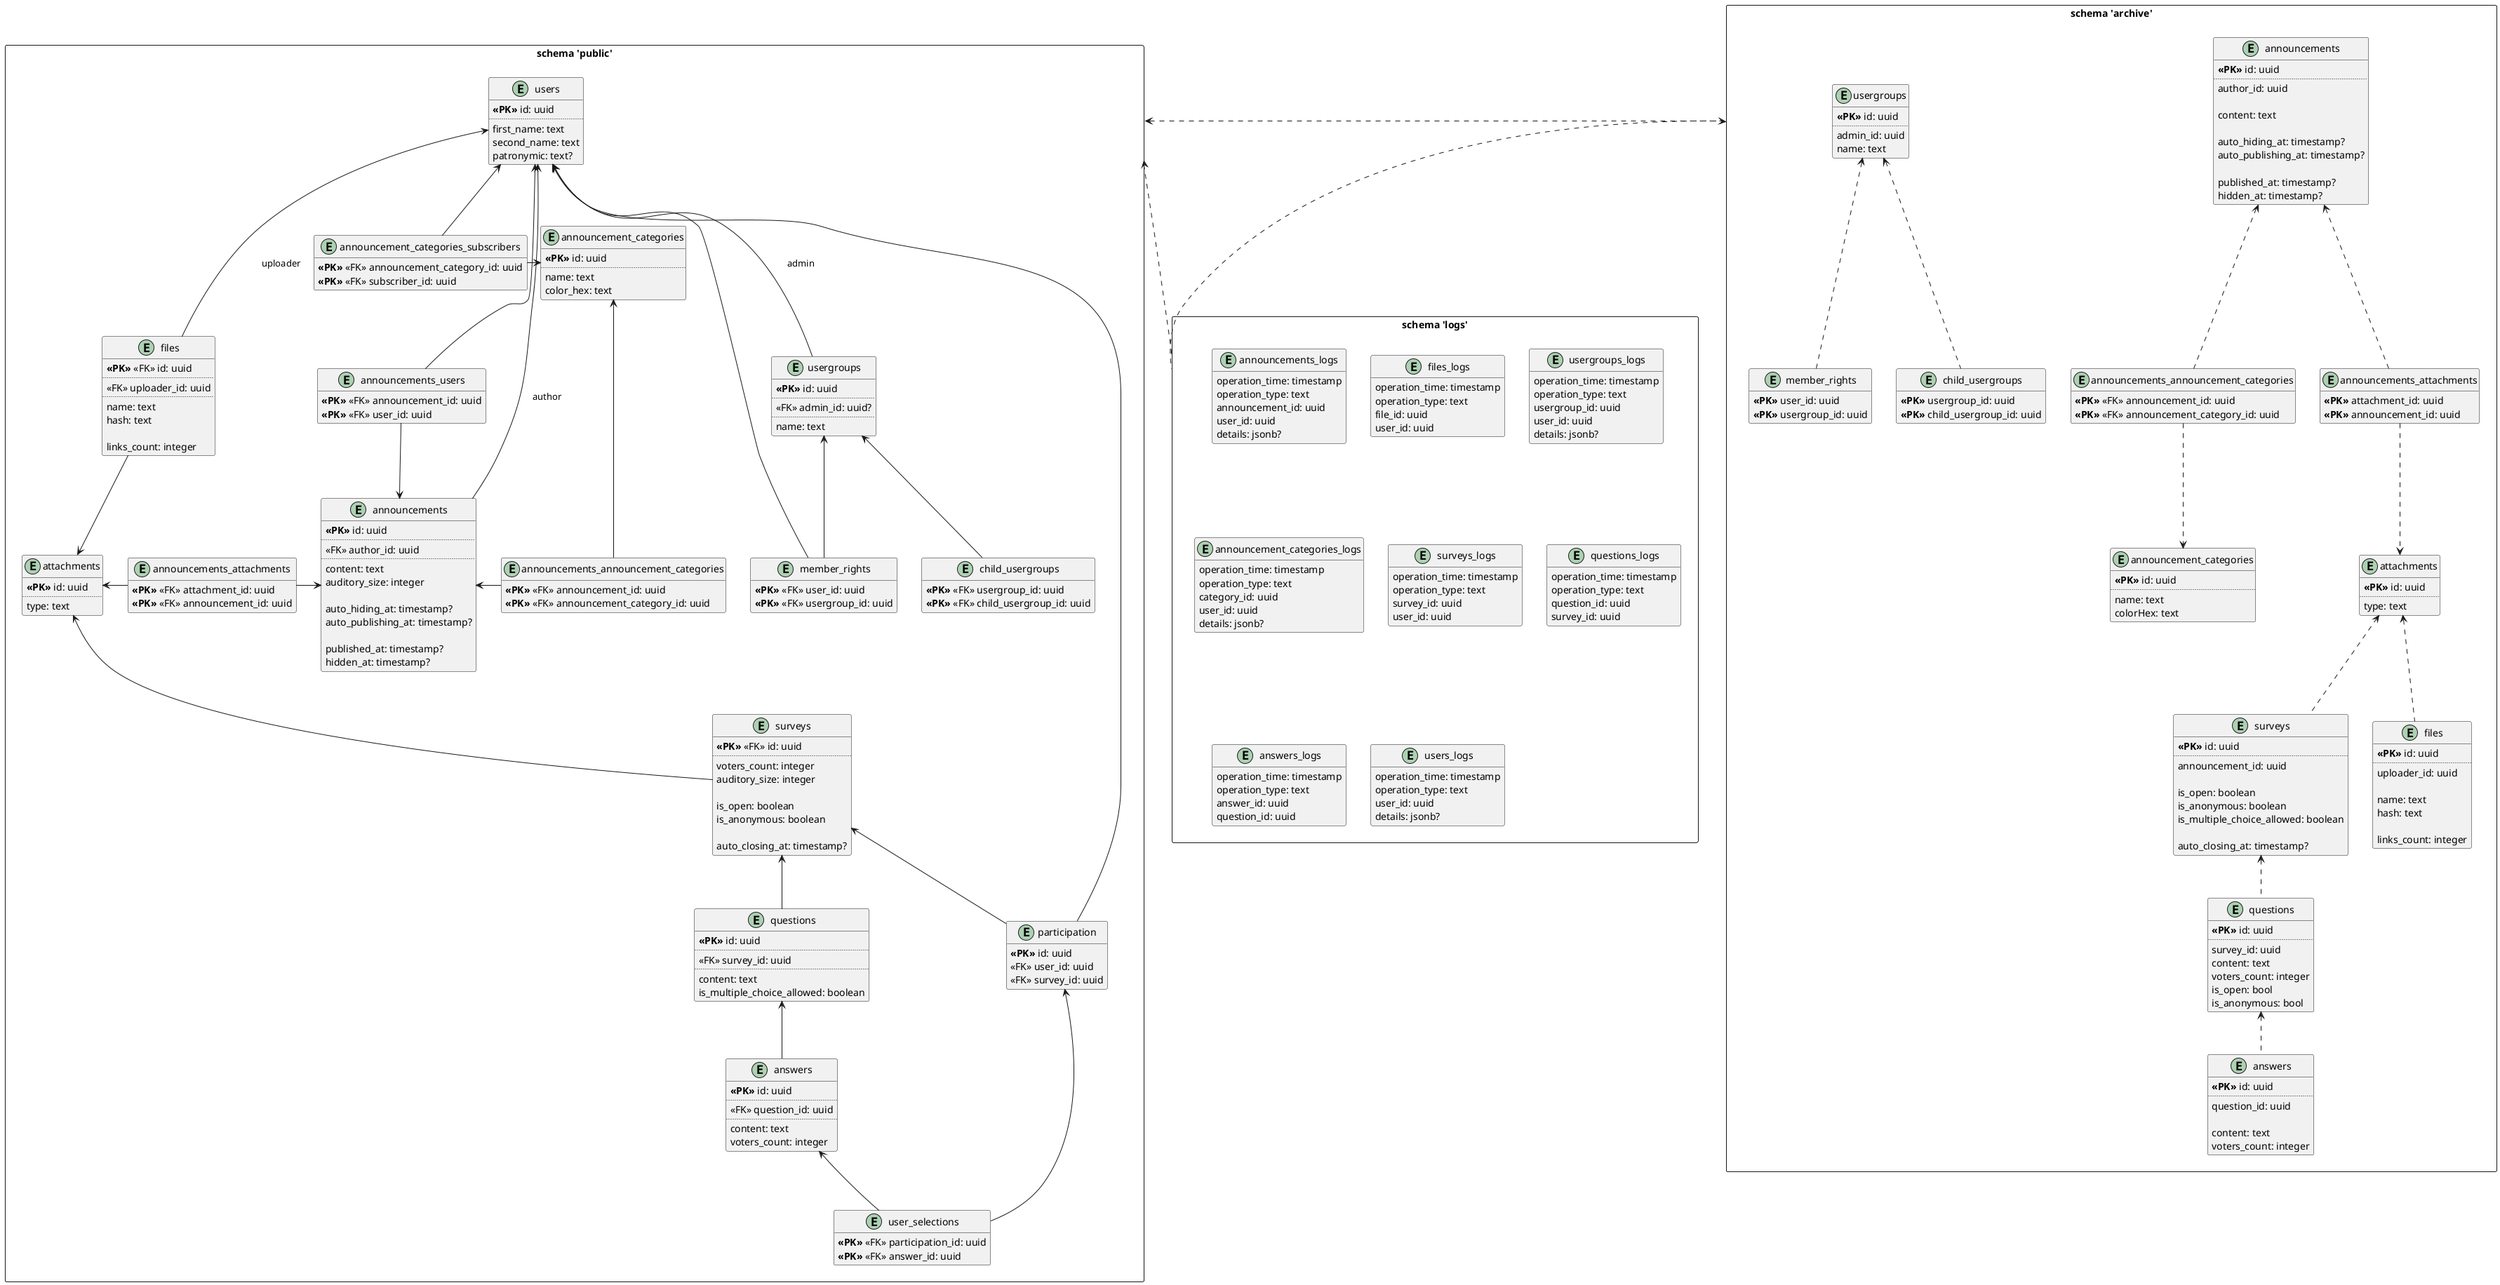 ﻿@startuml
'https://plantuml.com/class-diagram

hide methods

' public schema
rectangle "schema 'public'" as public_schema { 
    entity users {
        <b><<PK>></b> id: uuid
        ..
        first_name: text
        second_name: text
        patronymic: text?
    }
    
    entity announcements {
        <b><<PK>></b> id: uuid
        ..
        <<FK>> author_id: uuid
        ..
        content: text
        auditory_size: integer
        
        auto_hiding_at: timestamp?
        auto_publishing_at: timestamp?
        
        published_at: timestamp?
        hidden_at: timestamp?
    }
    users <-- announcements : author
    
    entity announcements_users {
        <b><<PK>></b> <<FK>> announcement_id: uuid
        <b><<PK>></b> <<FK>> user_id: uuid
    }
    announcements <-up- announcements_users
    users <-- announcements_users
    
    entity usergroups {
        <b><<PK>></b> id: uuid
        ..
        <<FK>> admin_id: uuid?
        ..
        name: text
    }
    users <-- usergroups : admin
    
    entity child_usergroups {
        <b><<PK>></b> <<FK>> usergroup_id: uuid
        <b><<PK>></b> <<FK>> child_usergroup_id: uuid
    }
    usergroups <-- child_usergroups
    
    entity member_rights {
        <b><<PK>></b> <<FK>> user_id: uuid
        <b><<PK>></b> <<FK>> usergroup_id: uuid
    }
    usergroups <-- member_rights
    users <-- member_rights
    
    entity announcement_categories {
        <b><<PK>></b> id: uuid
        ..
        name: text
        color_hex: text
    }
    
    entity announcements_announcement_categories {
        <b><<PK>></b> <<FK>> announcement_id: uuid
        <b><<PK>></b> <<FK>> announcement_category_id: uuid
    }
    announcements <-right- announcements_announcement_categories
    announcement_categories <-- announcements_announcement_categories
    
    entity announcement_categories_subscribers {
        <b><<PK>></b> <<FK>> announcement_category_id: uuid
        <b><<PK>></b> <<FK>> subscriber_id: uuid
    }
    announcement_categories <-left- announcement_categories_subscribers
    users <-right- announcement_categories_subscribers
    
    entity attachments {
        <b><<PK>></b> id: uuid
        ..
        type: text
    }

    entity announcements_attachments {
        <b><<PK>></b> <<FK>> attachment_id: uuid
        <b><<PK>></b> <<FK>> announcement_id: uuid
    }
    announcements <-left- announcements_attachments
    attachments <-right- announcements_attachments
    
    entity files {
        <b><<PK>></b> <<FK>> id: uuid
        ..
        <<FK>> uploader_id: uuid
        ..
        name: text
        hash: text
        
        links_count: integer
    }
    users <-- files : uploader
    attachments <-up- files
    
    entity surveys {
        <b><<PK>></b> <<FK>> id: uuid
        ..
        voters_count: integer
        auditory_size: integer
        
        is_open: boolean
        is_anonymous: boolean
        
        auto_closing_at: timestamp?
    }
    attachments <-- surveys 
    
    entity questions {
        <b><<PK>></b> id: uuid
        ..
        <<FK>> survey_id: uuid
        ..
        content: text    
        is_multiple_choice_allowed: boolean
    }
    surveys <-- questions
    
    entity answers {
        <b><<PK>></b> id: uuid
        ..
        <<FK>> question_id: uuid
        ..
        content: text
        voters_count: integer
    }
    questions <-- answers
    note right of answers::answer_type
        Атрибут определяет 
        хранящийся в записи тип вопроса
    end note
    
    entity participation {
        <b><<PK>></b> id: uuid
        <<FK>> user_id: uuid
        <<FK>> survey_id: uuid
    }
    users <-- participation
    surveys <-- participation
    
    entity user_selections {
        <b><<PK>></b> <<FK>> participation_id: uuid
        <b><<PK>></b> <<FK>> answer_id: uuid
    }
    participation <-- user_selections
    answers <-- user_selections
}



rectangle "schema 'archive'" as archive_schema {
    ' announcement's related entity group
    entity "announcements" as archived_announcements  {
        <b><<PK>></b> id: uuid
        ..
        author_id: uuid
        
        content: text
        
        auto_hiding_at: timestamp?
        auto_publishing_at: timestamp?
        
        published_at: timestamp?
        hidden_at: timestamp?
    }
    
    entity "attachments" as archived_attachments {
        <b><<PK>></b> id: uuid
        ..
        type: text
    }
    
    entity "announcements_attachments" as archived_announcements_attachments {
        <b><<PK>></b> attachment_id: uuid
        <b><<PK>></b> announcement_id: uuid
    }
    archived_announcements <.. archived_announcements_attachments
    archived_attachments <.up. archived_announcements_attachments
    
    entity "surveys" as archived_surveys {
            <b><<PK>></b> id: uuid
            ..
            announcement_id: uuid
            
            is_open: boolean
            is_anonymous: boolean
            is_multiple_choice_allowed: boolean
            
            auto_closing_at: timestamp?
    }
    archived_attachments <.. archived_surveys
    
    entity "questions" as archived_questions {
        <b><<PK>></b> id: uuid
        ..
        survey_id: uuid
        content: text    
        voters_count: integer
        is_open: bool
        is_anonymous: bool
    }
    archived_surveys <.. archived_questions
    
    entity "answers" as archived_answers {
        <b><<PK>></b> id: uuid
        ..
        question_id: uuid
        
        content: text
        voters_count: integer
    }
    archived_questions <.. archived_answers

    entity "files" as archived_files {
        <b><<PK>></b> id: uuid
        ..
        uploader_id: uuid

        name: text
        hash: text

        links_count: integer
    }
    archived_attachments <.. archived_files
    
    ' usergroup's related entity group
    entity "usergroups" as archived_usergroups {
        <b><<PK>></b> id: uuid
        ..
        admin_id: uuid
        name: text
    } 
    
    entity "member_rights" as archived_member_rights {
        <b><<PK>></b> user_id: uuid
        <b><<PK>></b> usergroup_id: uuid
    } 
    archived_usergroups <.. archived_member_rights
    
    entity child_usergroups {
        <b><<PK>></b> usergroup_id: uuid
        <b><<PK>></b> child_usergroup_id: uuid
    }
    archived_usergroups <.. child_usergroups
    
    ' announcement category's related entity group
    entity "announcement_categories" as archived_announcement_categories {
        <b><<PK>></b> id: uuid
        ..
        name: text
        colorHex: text
    }
    
    entity "announcements_announcement_categories" as archived_announcements_announcement_categories {
        <b><<PK>></b> <<FK>> announcement_id: uuid
        <b><<PK>></b> <<FK>> announcement_category_id: uuid
    }
    archived_announcements <.. archived_announcements_announcement_categories
    archived_announcement_categories <.up. archived_announcements_announcement_categories
}
public_schema <.right. archive_schema



' logs schema
rectangle "schema 'logs'" as logs_schema {
    entity announcements_logs {
        operation_time: timestamp
        operation_type: text
        announcement_id: uuid
        user_id: uuid
        details: jsonb?
    }
    
    entity files_logs {
        operation_time: timestamp
        operation_type: text
        file_id: uuid
        user_id: uuid
    }
    
    entity usergroups_logs {
        operation_time: timestamp
        operation_type: text
        usergroup_id: uuid
        user_id: uuid
        details: jsonb?
    }
    
    entity announcement_categories_logs {
        operation_time: timestamp
        operation_type: text
        category_id: uuid
        user_id: uuid
        details: jsonb?
    }
    
    entity surveys_logs {
        operation_time: timestamp
        operation_type: text
        survey_id: uuid
        user_id: uuid
    }
    
    entity questions_logs {
        operation_time: timestamp
        operation_type: text
        question_id: uuid
        survey_id: uuid
    }
    
    entity answers_logs {
        operation_time: timestamp
        operation_type: text
        answer_id: uuid
        question_id: uuid
    }
    
    entity users_logs {
        operation_time: timestamp
        operation_type: text
        user_id: uuid
        details: jsonb?
    }
}
public_schema <.. logs_schema
archive_schema <.. logs_schema

@enduml 
